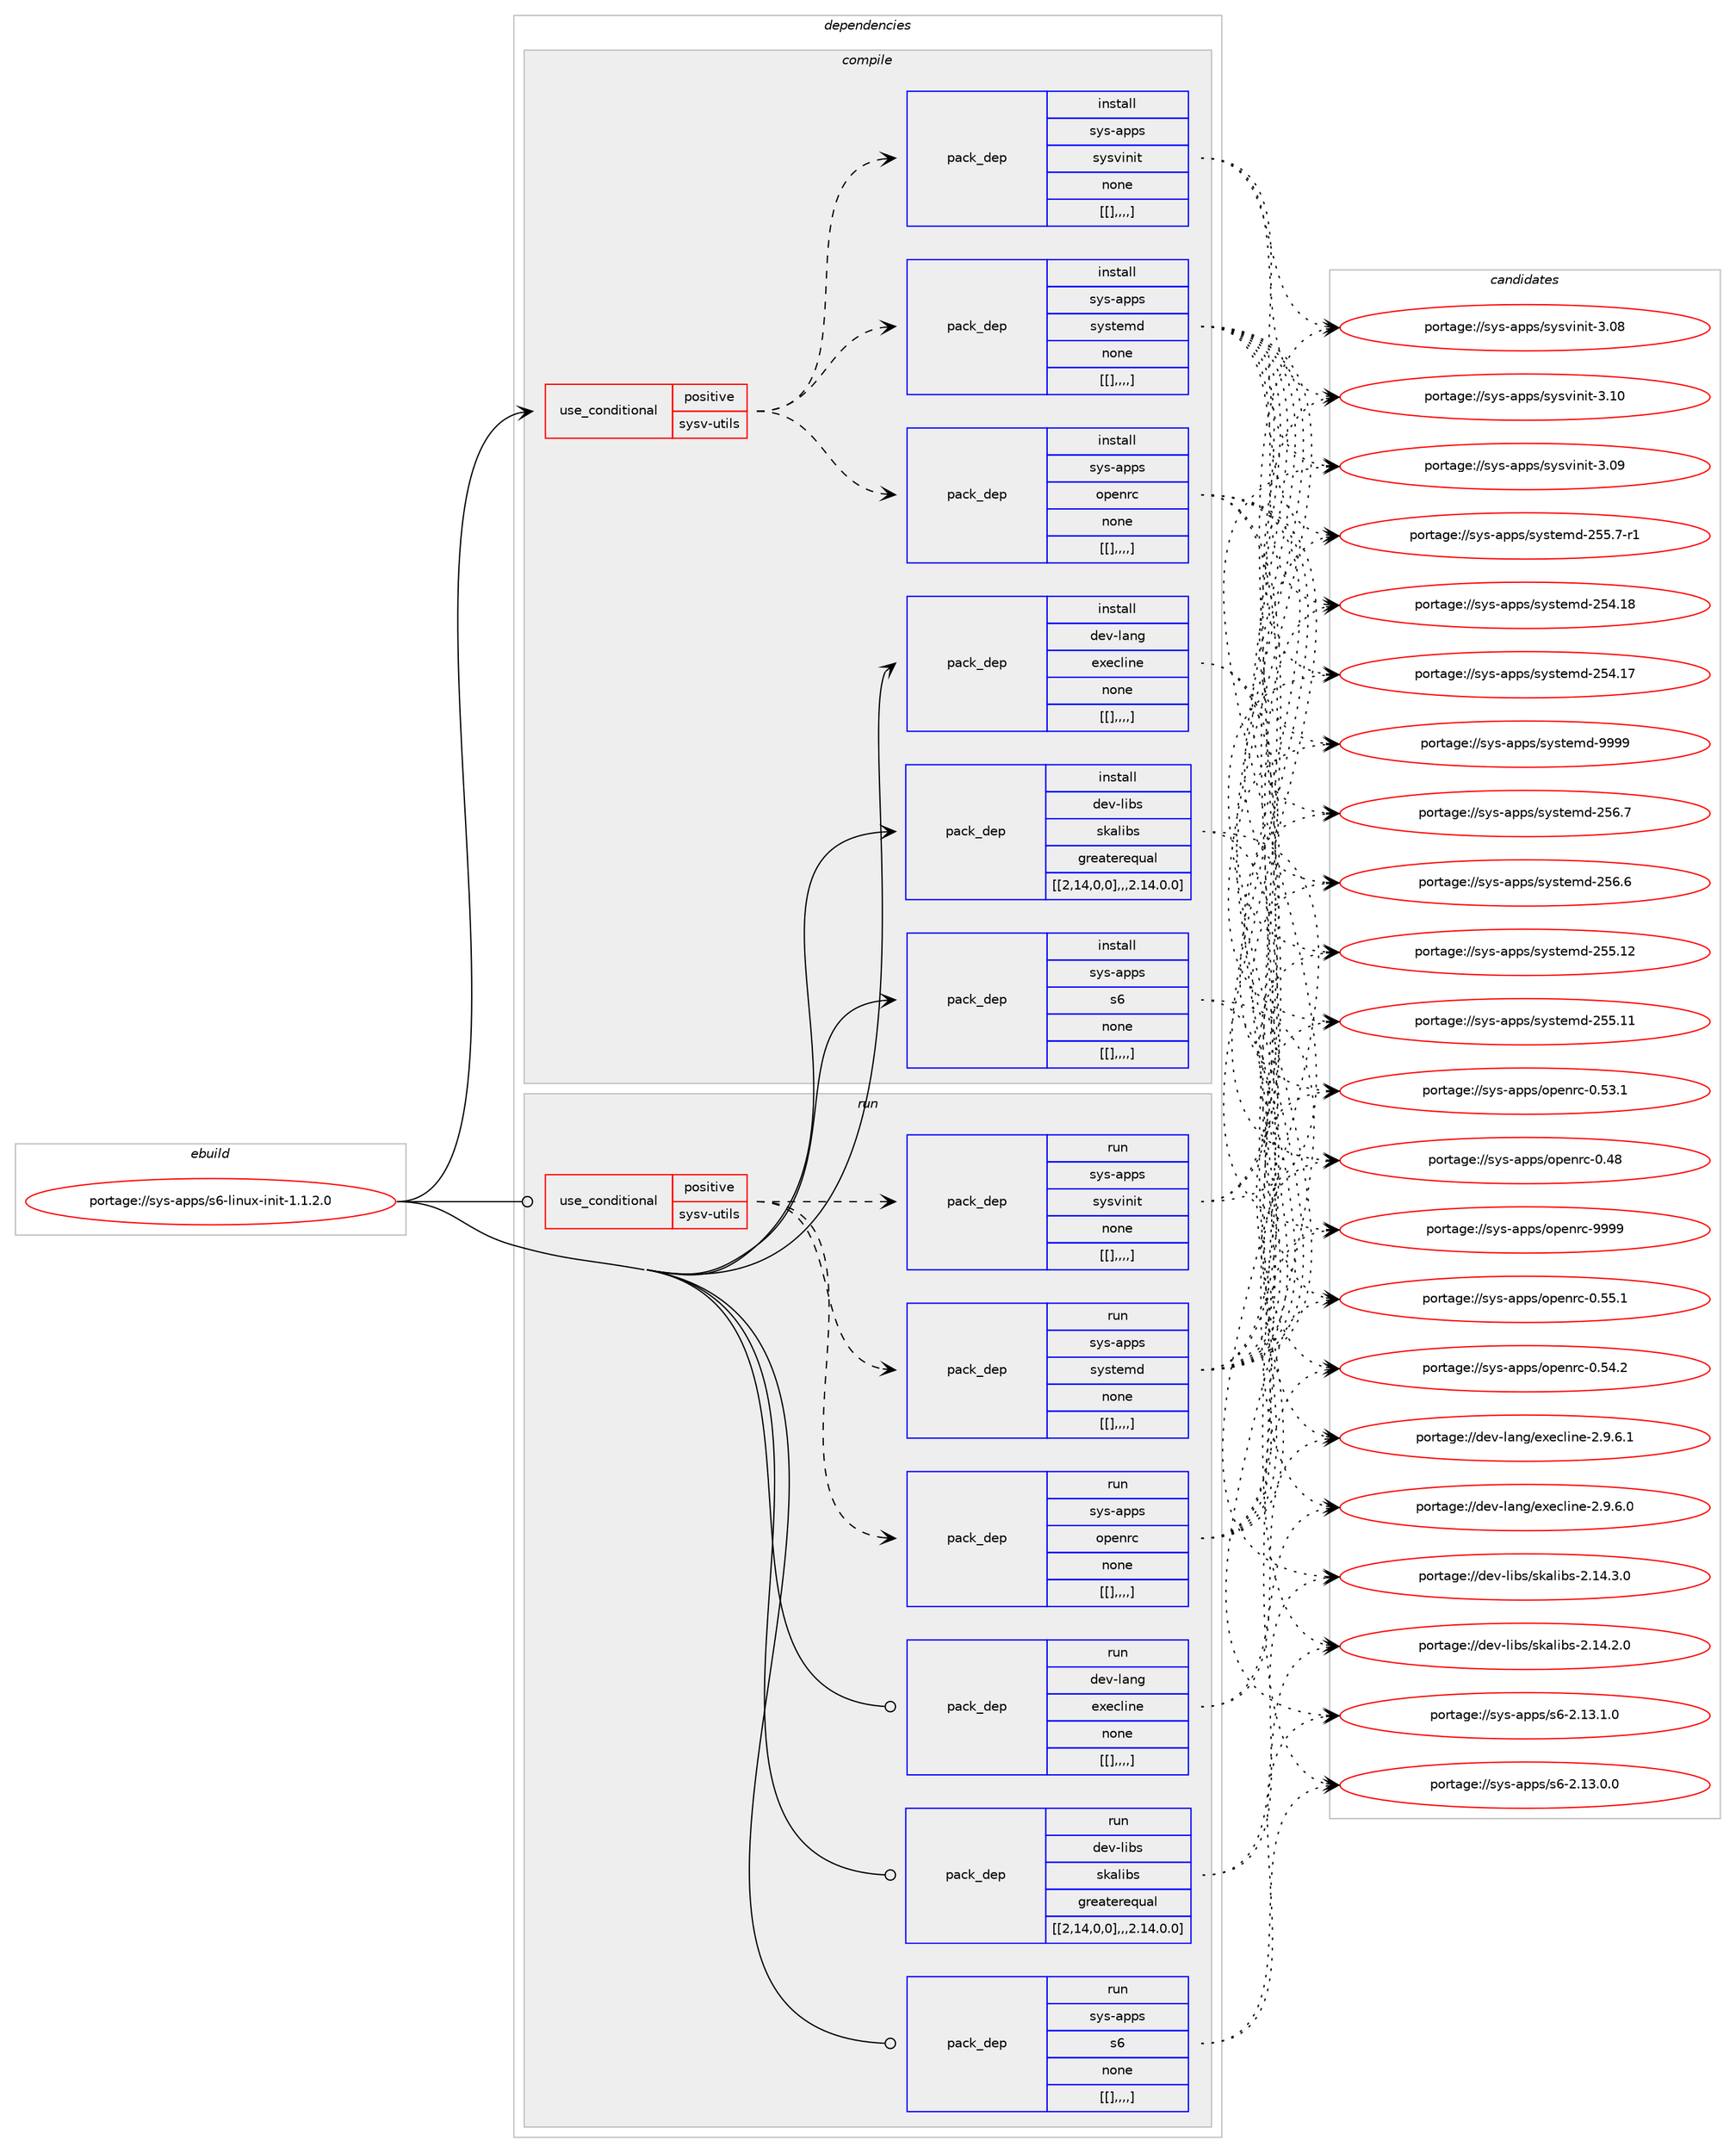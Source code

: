 digraph prolog {

# *************
# Graph options
# *************

newrank=true;
concentrate=true;
compound=true;
graph [rankdir=LR,fontname=Helvetica,fontsize=10,ranksep=1.5];#, ranksep=2.5, nodesep=0.2];
edge  [arrowhead=vee];
node  [fontname=Helvetica,fontsize=10];

# **********
# The ebuild
# **********

subgraph cluster_leftcol {
color=gray;
label=<<i>ebuild</i>>;
id [label="portage://sys-apps/s6-linux-init-1.1.2.0", color=red, width=4, href="../sys-apps/s6-linux-init-1.1.2.0.svg"];
}

# ****************
# The dependencies
# ****************

subgraph cluster_midcol {
color=gray;
label=<<i>dependencies</i>>;
subgraph cluster_compile {
fillcolor="#eeeeee";
style=filled;
label=<<i>compile</i>>;
subgraph cond118452 {
dependency446160 [label=<<TABLE BORDER="0" CELLBORDER="1" CELLSPACING="0" CELLPADDING="4"><TR><TD ROWSPAN="3" CELLPADDING="10">use_conditional</TD></TR><TR><TD>positive</TD></TR><TR><TD>sysv-utils</TD></TR></TABLE>>, shape=none, color=red];
subgraph pack324516 {
dependency446231 [label=<<TABLE BORDER="0" CELLBORDER="1" CELLSPACING="0" CELLPADDING="4" WIDTH="220"><TR><TD ROWSPAN="6" CELLPADDING="30">pack_dep</TD></TR><TR><TD WIDTH="110">install</TD></TR><TR><TD>sys-apps</TD></TR><TR><TD>openrc</TD></TR><TR><TD>none</TD></TR><TR><TD>[[],,,,]</TD></TR></TABLE>>, shape=none, color=blue];
}
dependency446160:e -> dependency446231:w [weight=20,style="dashed",arrowhead="vee"];
subgraph pack324531 {
dependency446254 [label=<<TABLE BORDER="0" CELLBORDER="1" CELLSPACING="0" CELLPADDING="4" WIDTH="220"><TR><TD ROWSPAN="6" CELLPADDING="30">pack_dep</TD></TR><TR><TD WIDTH="110">install</TD></TR><TR><TD>sys-apps</TD></TR><TR><TD>systemd</TD></TR><TR><TD>none</TD></TR><TR><TD>[[],,,,]</TD></TR></TABLE>>, shape=none, color=blue];
}
dependency446160:e -> dependency446254:w [weight=20,style="dashed",arrowhead="vee"];
subgraph pack324552 {
dependency446270 [label=<<TABLE BORDER="0" CELLBORDER="1" CELLSPACING="0" CELLPADDING="4" WIDTH="220"><TR><TD ROWSPAN="6" CELLPADDING="30">pack_dep</TD></TR><TR><TD WIDTH="110">install</TD></TR><TR><TD>sys-apps</TD></TR><TR><TD>sysvinit</TD></TR><TR><TD>none</TD></TR><TR><TD>[[],,,,]</TD></TR></TABLE>>, shape=none, color=blue];
}
dependency446160:e -> dependency446270:w [weight=20,style="dashed",arrowhead="vee"];
}
id:e -> dependency446160:w [weight=20,style="solid",arrowhead="vee"];
subgraph pack324556 {
dependency446275 [label=<<TABLE BORDER="0" CELLBORDER="1" CELLSPACING="0" CELLPADDING="4" WIDTH="220"><TR><TD ROWSPAN="6" CELLPADDING="30">pack_dep</TD></TR><TR><TD WIDTH="110">install</TD></TR><TR><TD>dev-lang</TD></TR><TR><TD>execline</TD></TR><TR><TD>none</TD></TR><TR><TD>[[],,,,]</TD></TR></TABLE>>, shape=none, color=blue];
}
id:e -> dependency446275:w [weight=20,style="solid",arrowhead="vee"];
subgraph pack324560 {
dependency446293 [label=<<TABLE BORDER="0" CELLBORDER="1" CELLSPACING="0" CELLPADDING="4" WIDTH="220"><TR><TD ROWSPAN="6" CELLPADDING="30">pack_dep</TD></TR><TR><TD WIDTH="110">install</TD></TR><TR><TD>dev-libs</TD></TR><TR><TD>skalibs</TD></TR><TR><TD>greaterequal</TD></TR><TR><TD>[[2,14,0,0],,,2.14.0.0]</TD></TR></TABLE>>, shape=none, color=blue];
}
id:e -> dependency446293:w [weight=20,style="solid",arrowhead="vee"];
subgraph pack324582 {
dependency446314 [label=<<TABLE BORDER="0" CELLBORDER="1" CELLSPACING="0" CELLPADDING="4" WIDTH="220"><TR><TD ROWSPAN="6" CELLPADDING="30">pack_dep</TD></TR><TR><TD WIDTH="110">install</TD></TR><TR><TD>sys-apps</TD></TR><TR><TD>s6</TD></TR><TR><TD>none</TD></TR><TR><TD>[[],,,,]</TD></TR></TABLE>>, shape=none, color=blue];
}
id:e -> dependency446314:w [weight=20,style="solid",arrowhead="vee"];
}
subgraph cluster_compileandrun {
fillcolor="#eeeeee";
style=filled;
label=<<i>compile and run</i>>;
}
subgraph cluster_run {
fillcolor="#eeeeee";
style=filled;
label=<<i>run</i>>;
subgraph cond118555 {
dependency446319 [label=<<TABLE BORDER="0" CELLBORDER="1" CELLSPACING="0" CELLPADDING="4"><TR><TD ROWSPAN="3" CELLPADDING="10">use_conditional</TD></TR><TR><TD>positive</TD></TR><TR><TD>sysv-utils</TD></TR></TABLE>>, shape=none, color=red];
subgraph pack324599 {
dependency446341 [label=<<TABLE BORDER="0" CELLBORDER="1" CELLSPACING="0" CELLPADDING="4" WIDTH="220"><TR><TD ROWSPAN="6" CELLPADDING="30">pack_dep</TD></TR><TR><TD WIDTH="110">run</TD></TR><TR><TD>sys-apps</TD></TR><TR><TD>openrc</TD></TR><TR><TD>none</TD></TR><TR><TD>[[],,,,]</TD></TR></TABLE>>, shape=none, color=blue];
}
dependency446319:e -> dependency446341:w [weight=20,style="dashed",arrowhead="vee"];
subgraph pack324602 {
dependency446347 [label=<<TABLE BORDER="0" CELLBORDER="1" CELLSPACING="0" CELLPADDING="4" WIDTH="220"><TR><TD ROWSPAN="6" CELLPADDING="30">pack_dep</TD></TR><TR><TD WIDTH="110">run</TD></TR><TR><TD>sys-apps</TD></TR><TR><TD>systemd</TD></TR><TR><TD>none</TD></TR><TR><TD>[[],,,,]</TD></TR></TABLE>>, shape=none, color=blue];
}
dependency446319:e -> dependency446347:w [weight=20,style="dashed",arrowhead="vee"];
subgraph pack324617 {
dependency446471 [label=<<TABLE BORDER="0" CELLBORDER="1" CELLSPACING="0" CELLPADDING="4" WIDTH="220"><TR><TD ROWSPAN="6" CELLPADDING="30">pack_dep</TD></TR><TR><TD WIDTH="110">run</TD></TR><TR><TD>sys-apps</TD></TR><TR><TD>sysvinit</TD></TR><TR><TD>none</TD></TR><TR><TD>[[],,,,]</TD></TR></TABLE>>, shape=none, color=blue];
}
dependency446319:e -> dependency446471:w [weight=20,style="dashed",arrowhead="vee"];
}
id:e -> dependency446319:w [weight=20,style="solid",arrowhead="odot"];
subgraph pack324694 {
dependency446494 [label=<<TABLE BORDER="0" CELLBORDER="1" CELLSPACING="0" CELLPADDING="4" WIDTH="220"><TR><TD ROWSPAN="6" CELLPADDING="30">pack_dep</TD></TR><TR><TD WIDTH="110">run</TD></TR><TR><TD>dev-lang</TD></TR><TR><TD>execline</TD></TR><TR><TD>none</TD></TR><TR><TD>[[],,,,]</TD></TR></TABLE>>, shape=none, color=blue];
}
id:e -> dependency446494:w [weight=20,style="solid",arrowhead="odot"];
subgraph pack324702 {
dependency446518 [label=<<TABLE BORDER="0" CELLBORDER="1" CELLSPACING="0" CELLPADDING="4" WIDTH="220"><TR><TD ROWSPAN="6" CELLPADDING="30">pack_dep</TD></TR><TR><TD WIDTH="110">run</TD></TR><TR><TD>dev-libs</TD></TR><TR><TD>skalibs</TD></TR><TR><TD>greaterequal</TD></TR><TR><TD>[[2,14,0,0],,,2.14.0.0]</TD></TR></TABLE>>, shape=none, color=blue];
}
id:e -> dependency446518:w [weight=20,style="solid",arrowhead="odot"];
subgraph pack324718 {
dependency446564 [label=<<TABLE BORDER="0" CELLBORDER="1" CELLSPACING="0" CELLPADDING="4" WIDTH="220"><TR><TD ROWSPAN="6" CELLPADDING="30">pack_dep</TD></TR><TR><TD WIDTH="110">run</TD></TR><TR><TD>sys-apps</TD></TR><TR><TD>s6</TD></TR><TR><TD>none</TD></TR><TR><TD>[[],,,,]</TD></TR></TABLE>>, shape=none, color=blue];
}
id:e -> dependency446564:w [weight=20,style="solid",arrowhead="odot"];
}
}

# **************
# The candidates
# **************

subgraph cluster_choices {
rank=same;
color=gray;
label=<<i>candidates</i>>;

subgraph choice324274 {
color=black;
nodesep=1;
choice115121115459711211211547111112101110114994557575757 [label="portage://sys-apps/openrc-9999", color=red, width=4,href="../sys-apps/openrc-9999.svg"];
choice1151211154597112112115471111121011101149945484653534649 [label="portage://sys-apps/openrc-0.55.1", color=red, width=4,href="../sys-apps/openrc-0.55.1.svg"];
choice1151211154597112112115471111121011101149945484653524650 [label="portage://sys-apps/openrc-0.54.2", color=red, width=4,href="../sys-apps/openrc-0.54.2.svg"];
choice1151211154597112112115471111121011101149945484653514649 [label="portage://sys-apps/openrc-0.53.1", color=red, width=4,href="../sys-apps/openrc-0.53.1.svg"];
choice115121115459711211211547111112101110114994548465256 [label="portage://sys-apps/openrc-0.48", color=red, width=4,href="../sys-apps/openrc-0.48.svg"];
dependency446231:e -> choice115121115459711211211547111112101110114994557575757:w [style=dotted,weight="100"];
dependency446231:e -> choice1151211154597112112115471111121011101149945484653534649:w [style=dotted,weight="100"];
dependency446231:e -> choice1151211154597112112115471111121011101149945484653524650:w [style=dotted,weight="100"];
dependency446231:e -> choice1151211154597112112115471111121011101149945484653514649:w [style=dotted,weight="100"];
dependency446231:e -> choice115121115459711211211547111112101110114994548465256:w [style=dotted,weight="100"];
}
subgraph choice324276 {
color=black;
nodesep=1;
choice1151211154597112112115471151211151161011091004557575757 [label="portage://sys-apps/systemd-9999", color=red, width=4,href="../sys-apps/systemd-9999.svg"];
choice115121115459711211211547115121115116101109100455053544655 [label="portage://sys-apps/systemd-256.7", color=red, width=4,href="../sys-apps/systemd-256.7.svg"];
choice115121115459711211211547115121115116101109100455053544654 [label="portage://sys-apps/systemd-256.6", color=red, width=4,href="../sys-apps/systemd-256.6.svg"];
choice11512111545971121121154711512111511610110910045505353464950 [label="portage://sys-apps/systemd-255.12", color=red, width=4,href="../sys-apps/systemd-255.12.svg"];
choice11512111545971121121154711512111511610110910045505353464949 [label="portage://sys-apps/systemd-255.11", color=red, width=4,href="../sys-apps/systemd-255.11.svg"];
choice1151211154597112112115471151211151161011091004550535346554511449 [label="portage://sys-apps/systemd-255.7-r1", color=red, width=4,href="../sys-apps/systemd-255.7-r1.svg"];
choice11512111545971121121154711512111511610110910045505352464956 [label="portage://sys-apps/systemd-254.18", color=red, width=4,href="../sys-apps/systemd-254.18.svg"];
choice11512111545971121121154711512111511610110910045505352464955 [label="portage://sys-apps/systemd-254.17", color=red, width=4,href="../sys-apps/systemd-254.17.svg"];
dependency446254:e -> choice1151211154597112112115471151211151161011091004557575757:w [style=dotted,weight="100"];
dependency446254:e -> choice115121115459711211211547115121115116101109100455053544655:w [style=dotted,weight="100"];
dependency446254:e -> choice115121115459711211211547115121115116101109100455053544654:w [style=dotted,weight="100"];
dependency446254:e -> choice11512111545971121121154711512111511610110910045505353464950:w [style=dotted,weight="100"];
dependency446254:e -> choice11512111545971121121154711512111511610110910045505353464949:w [style=dotted,weight="100"];
dependency446254:e -> choice1151211154597112112115471151211151161011091004550535346554511449:w [style=dotted,weight="100"];
dependency446254:e -> choice11512111545971121121154711512111511610110910045505352464956:w [style=dotted,weight="100"];
dependency446254:e -> choice11512111545971121121154711512111511610110910045505352464955:w [style=dotted,weight="100"];
}
subgraph choice324280 {
color=black;
nodesep=1;
choice1151211154597112112115471151211151181051101051164551464948 [label="portage://sys-apps/sysvinit-3.10", color=red, width=4,href="../sys-apps/sysvinit-3.10.svg"];
choice1151211154597112112115471151211151181051101051164551464857 [label="portage://sys-apps/sysvinit-3.09", color=red, width=4,href="../sys-apps/sysvinit-3.09.svg"];
choice1151211154597112112115471151211151181051101051164551464856 [label="portage://sys-apps/sysvinit-3.08", color=red, width=4,href="../sys-apps/sysvinit-3.08.svg"];
dependency446270:e -> choice1151211154597112112115471151211151181051101051164551464948:w [style=dotted,weight="100"];
dependency446270:e -> choice1151211154597112112115471151211151181051101051164551464857:w [style=dotted,weight="100"];
dependency446270:e -> choice1151211154597112112115471151211151181051101051164551464856:w [style=dotted,weight="100"];
}
subgraph choice324283 {
color=black;
nodesep=1;
choice100101118451089711010347101120101991081051101014550465746544649 [label="portage://dev-lang/execline-2.9.6.1", color=red, width=4,href="../dev-lang/execline-2.9.6.1.svg"];
choice100101118451089711010347101120101991081051101014550465746544648 [label="portage://dev-lang/execline-2.9.6.0", color=red, width=4,href="../dev-lang/execline-2.9.6.0.svg"];
dependency446275:e -> choice100101118451089711010347101120101991081051101014550465746544649:w [style=dotted,weight="100"];
dependency446275:e -> choice100101118451089711010347101120101991081051101014550465746544648:w [style=dotted,weight="100"];
}
subgraph choice324284 {
color=black;
nodesep=1;
choice1001011184510810598115471151079710810598115455046495246514648 [label="portage://dev-libs/skalibs-2.14.3.0", color=red, width=4,href="../dev-libs/skalibs-2.14.3.0.svg"];
choice1001011184510810598115471151079710810598115455046495246504648 [label="portage://dev-libs/skalibs-2.14.2.0", color=red, width=4,href="../dev-libs/skalibs-2.14.2.0.svg"];
dependency446293:e -> choice1001011184510810598115471151079710810598115455046495246514648:w [style=dotted,weight="100"];
dependency446293:e -> choice1001011184510810598115471151079710810598115455046495246504648:w [style=dotted,weight="100"];
}
subgraph choice324301 {
color=black;
nodesep=1;
choice11512111545971121121154711554455046495146494648 [label="portage://sys-apps/s6-2.13.1.0", color=red, width=4,href="../sys-apps/s6-2.13.1.0.svg"];
choice11512111545971121121154711554455046495146484648 [label="portage://sys-apps/s6-2.13.0.0", color=red, width=4,href="../sys-apps/s6-2.13.0.0.svg"];
dependency446314:e -> choice11512111545971121121154711554455046495146494648:w [style=dotted,weight="100"];
dependency446314:e -> choice11512111545971121121154711554455046495146484648:w [style=dotted,weight="100"];
}
subgraph choice324313 {
color=black;
nodesep=1;
choice115121115459711211211547111112101110114994557575757 [label="portage://sys-apps/openrc-9999", color=red, width=4,href="../sys-apps/openrc-9999.svg"];
choice1151211154597112112115471111121011101149945484653534649 [label="portage://sys-apps/openrc-0.55.1", color=red, width=4,href="../sys-apps/openrc-0.55.1.svg"];
choice1151211154597112112115471111121011101149945484653524650 [label="portage://sys-apps/openrc-0.54.2", color=red, width=4,href="../sys-apps/openrc-0.54.2.svg"];
choice1151211154597112112115471111121011101149945484653514649 [label="portage://sys-apps/openrc-0.53.1", color=red, width=4,href="../sys-apps/openrc-0.53.1.svg"];
choice115121115459711211211547111112101110114994548465256 [label="portage://sys-apps/openrc-0.48", color=red, width=4,href="../sys-apps/openrc-0.48.svg"];
dependency446341:e -> choice115121115459711211211547111112101110114994557575757:w [style=dotted,weight="100"];
dependency446341:e -> choice1151211154597112112115471111121011101149945484653534649:w [style=dotted,weight="100"];
dependency446341:e -> choice1151211154597112112115471111121011101149945484653524650:w [style=dotted,weight="100"];
dependency446341:e -> choice1151211154597112112115471111121011101149945484653514649:w [style=dotted,weight="100"];
dependency446341:e -> choice115121115459711211211547111112101110114994548465256:w [style=dotted,weight="100"];
}
subgraph choice324328 {
color=black;
nodesep=1;
choice1151211154597112112115471151211151161011091004557575757 [label="portage://sys-apps/systemd-9999", color=red, width=4,href="../sys-apps/systemd-9999.svg"];
choice115121115459711211211547115121115116101109100455053544655 [label="portage://sys-apps/systemd-256.7", color=red, width=4,href="../sys-apps/systemd-256.7.svg"];
choice115121115459711211211547115121115116101109100455053544654 [label="portage://sys-apps/systemd-256.6", color=red, width=4,href="../sys-apps/systemd-256.6.svg"];
choice11512111545971121121154711512111511610110910045505353464950 [label="portage://sys-apps/systemd-255.12", color=red, width=4,href="../sys-apps/systemd-255.12.svg"];
choice11512111545971121121154711512111511610110910045505353464949 [label="portage://sys-apps/systemd-255.11", color=red, width=4,href="../sys-apps/systemd-255.11.svg"];
choice1151211154597112112115471151211151161011091004550535346554511449 [label="portage://sys-apps/systemd-255.7-r1", color=red, width=4,href="../sys-apps/systemd-255.7-r1.svg"];
choice11512111545971121121154711512111511610110910045505352464956 [label="portage://sys-apps/systemd-254.18", color=red, width=4,href="../sys-apps/systemd-254.18.svg"];
choice11512111545971121121154711512111511610110910045505352464955 [label="portage://sys-apps/systemd-254.17", color=red, width=4,href="../sys-apps/systemd-254.17.svg"];
dependency446347:e -> choice1151211154597112112115471151211151161011091004557575757:w [style=dotted,weight="100"];
dependency446347:e -> choice115121115459711211211547115121115116101109100455053544655:w [style=dotted,weight="100"];
dependency446347:e -> choice115121115459711211211547115121115116101109100455053544654:w [style=dotted,weight="100"];
dependency446347:e -> choice11512111545971121121154711512111511610110910045505353464950:w [style=dotted,weight="100"];
dependency446347:e -> choice11512111545971121121154711512111511610110910045505353464949:w [style=dotted,weight="100"];
dependency446347:e -> choice1151211154597112112115471151211151161011091004550535346554511449:w [style=dotted,weight="100"];
dependency446347:e -> choice11512111545971121121154711512111511610110910045505352464956:w [style=dotted,weight="100"];
dependency446347:e -> choice11512111545971121121154711512111511610110910045505352464955:w [style=dotted,weight="100"];
}
subgraph choice324344 {
color=black;
nodesep=1;
choice1151211154597112112115471151211151181051101051164551464948 [label="portage://sys-apps/sysvinit-3.10", color=red, width=4,href="../sys-apps/sysvinit-3.10.svg"];
choice1151211154597112112115471151211151181051101051164551464857 [label="portage://sys-apps/sysvinit-3.09", color=red, width=4,href="../sys-apps/sysvinit-3.09.svg"];
choice1151211154597112112115471151211151181051101051164551464856 [label="portage://sys-apps/sysvinit-3.08", color=red, width=4,href="../sys-apps/sysvinit-3.08.svg"];
dependency446471:e -> choice1151211154597112112115471151211151181051101051164551464948:w [style=dotted,weight="100"];
dependency446471:e -> choice1151211154597112112115471151211151181051101051164551464857:w [style=dotted,weight="100"];
dependency446471:e -> choice1151211154597112112115471151211151181051101051164551464856:w [style=dotted,weight="100"];
}
subgraph choice324367 {
color=black;
nodesep=1;
choice100101118451089711010347101120101991081051101014550465746544649 [label="portage://dev-lang/execline-2.9.6.1", color=red, width=4,href="../dev-lang/execline-2.9.6.1.svg"];
choice100101118451089711010347101120101991081051101014550465746544648 [label="portage://dev-lang/execline-2.9.6.0", color=red, width=4,href="../dev-lang/execline-2.9.6.0.svg"];
dependency446494:e -> choice100101118451089711010347101120101991081051101014550465746544649:w [style=dotted,weight="100"];
dependency446494:e -> choice100101118451089711010347101120101991081051101014550465746544648:w [style=dotted,weight="100"];
}
subgraph choice324394 {
color=black;
nodesep=1;
choice1001011184510810598115471151079710810598115455046495246514648 [label="portage://dev-libs/skalibs-2.14.3.0", color=red, width=4,href="../dev-libs/skalibs-2.14.3.0.svg"];
choice1001011184510810598115471151079710810598115455046495246504648 [label="portage://dev-libs/skalibs-2.14.2.0", color=red, width=4,href="../dev-libs/skalibs-2.14.2.0.svg"];
dependency446518:e -> choice1001011184510810598115471151079710810598115455046495246514648:w [style=dotted,weight="100"];
dependency446518:e -> choice1001011184510810598115471151079710810598115455046495246504648:w [style=dotted,weight="100"];
}
subgraph choice324396 {
color=black;
nodesep=1;
choice11512111545971121121154711554455046495146494648 [label="portage://sys-apps/s6-2.13.1.0", color=red, width=4,href="../sys-apps/s6-2.13.1.0.svg"];
choice11512111545971121121154711554455046495146484648 [label="portage://sys-apps/s6-2.13.0.0", color=red, width=4,href="../sys-apps/s6-2.13.0.0.svg"];
dependency446564:e -> choice11512111545971121121154711554455046495146494648:w [style=dotted,weight="100"];
dependency446564:e -> choice11512111545971121121154711554455046495146484648:w [style=dotted,weight="100"];
}
}

}
